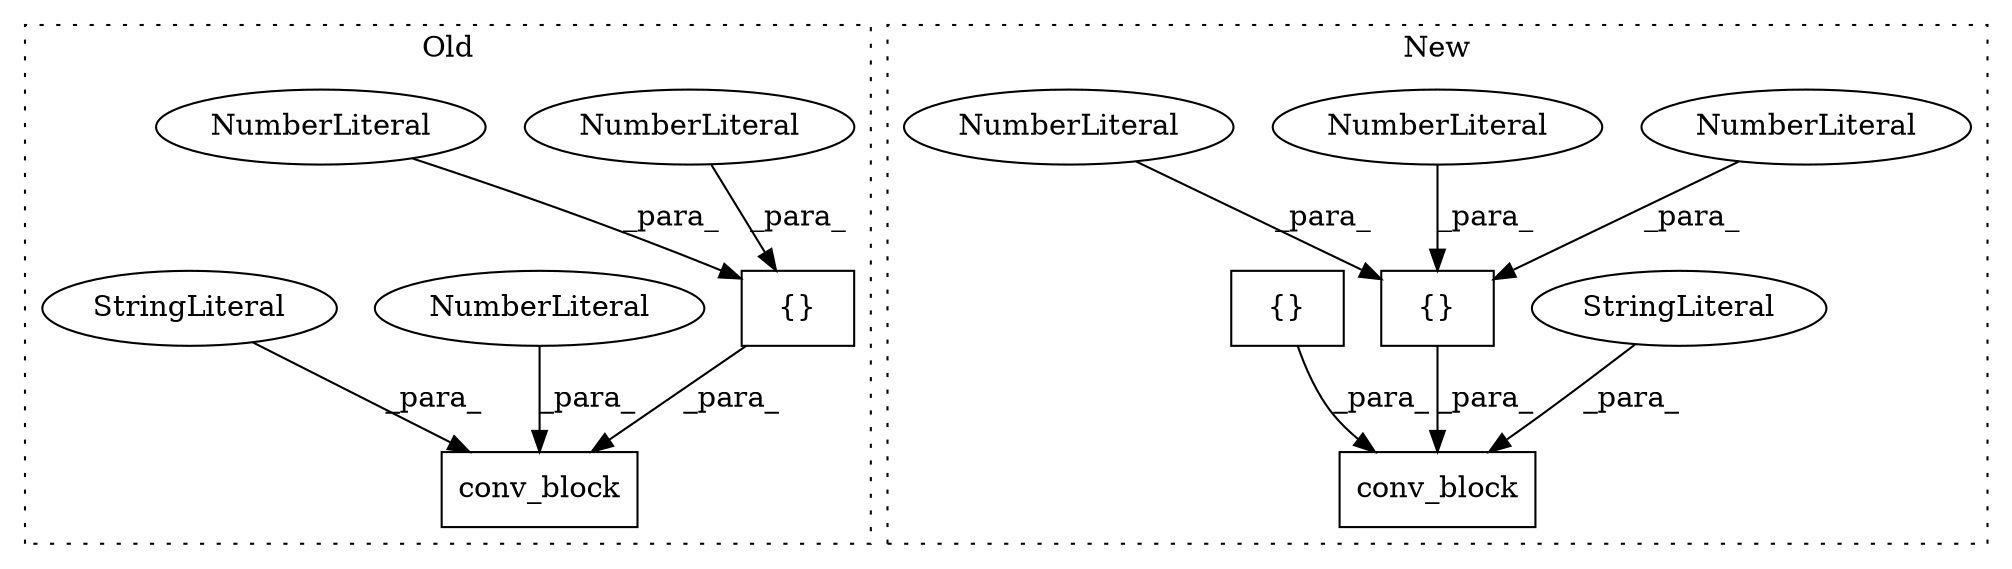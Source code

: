 digraph G {
subgraph cluster0 {
1 [label="{}" a="4" s="1226,1241" l="1,1" shape="box"];
4 [label="NumberLiteral" a="34" s="1238" l="3" shape="ellipse"];
5 [label="NumberLiteral" a="34" s="1227" l="2" shape="ellipse"];
6 [label="conv_block" a="32" s="1924,1977" l="11,1" shape="box"];
7 [label="NumberLiteral" a="34" s="1946" l="1" shape="ellipse"];
12 [label="StringLiteral" a="45" s="1955" l="15" shape="ellipse"];
label = "Old";
style="dotted";
}
subgraph cluster1 {
2 [label="conv_block" a="32" s="2125,2232" l="11,1" shape="box"];
3 [label="StringLiteral" a="45" s="2195" l="13" shape="ellipse"];
8 [label="{}" a="4" s="2218,2224" l="1,1" shape="box"];
9 [label="NumberLiteral" a="34" s="2221" l="1" shape="ellipse"];
10 [label="NumberLiteral" a="34" s="2219" l="1" shape="ellipse"];
11 [label="NumberLiteral" a="34" s="2223" l="1" shape="ellipse"];
13 [label="{}" a="4" s="2153,2169" l="1,1" shape="box"];
label = "New";
style="dotted";
}
1 -> 6 [label="_para_"];
3 -> 2 [label="_para_"];
4 -> 1 [label="_para_"];
5 -> 1 [label="_para_"];
7 -> 6 [label="_para_"];
8 -> 2 [label="_para_"];
9 -> 8 [label="_para_"];
10 -> 8 [label="_para_"];
11 -> 8 [label="_para_"];
12 -> 6 [label="_para_"];
13 -> 2 [label="_para_"];
}